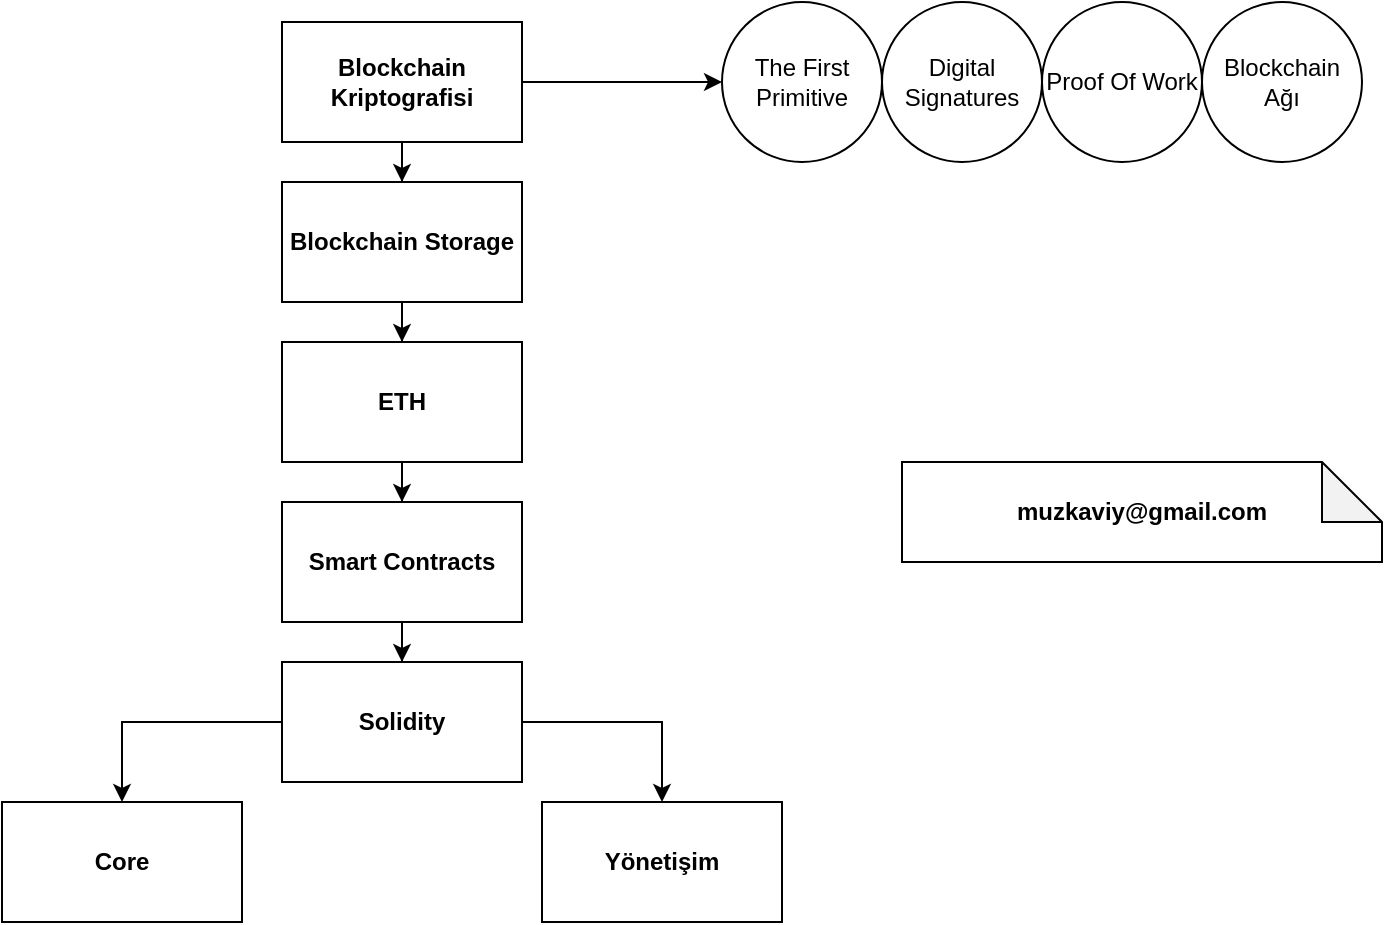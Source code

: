 <mxfile version="21.6.5" type="github">
  <diagram name="Page-1" id="0itKVrN_AsWDyK1SyDOG">
    <mxGraphModel dx="875" dy="489" grid="1" gridSize="10" guides="1" tooltips="1" connect="1" arrows="1" fold="1" page="1" pageScale="1" pageWidth="850" pageHeight="1100" math="0" shadow="0">
      <root>
        <mxCell id="0" />
        <mxCell id="1" parent="0" />
        <mxCell id="Ma2-NL_-oJ0f-h11DivV-5" value="" style="edgeStyle=orthogonalEdgeStyle;rounded=0;orthogonalLoop=1;jettySize=auto;html=1;" edge="1" parent="1" source="Ma2-NL_-oJ0f-h11DivV-1" target="Ma2-NL_-oJ0f-h11DivV-4">
          <mxGeometry relative="1" as="geometry" />
        </mxCell>
        <mxCell id="Ma2-NL_-oJ0f-h11DivV-12" style="edgeStyle=orthogonalEdgeStyle;rounded=0;orthogonalLoop=1;jettySize=auto;html=1;" edge="1" parent="1" source="Ma2-NL_-oJ0f-h11DivV-1">
          <mxGeometry relative="1" as="geometry">
            <mxPoint x="360" y="100" as="targetPoint" />
          </mxGeometry>
        </mxCell>
        <mxCell id="Ma2-NL_-oJ0f-h11DivV-1" value="&lt;b&gt;Blockchain Kriptografisi&lt;/b&gt;" style="rounded=0;whiteSpace=wrap;html=1;" vertex="1" parent="1">
          <mxGeometry x="140" y="70" width="120" height="60" as="geometry" />
        </mxCell>
        <mxCell id="Ma2-NL_-oJ0f-h11DivV-2" value="The First Primitive" style="ellipse;whiteSpace=wrap;html=1;rounded=0;" vertex="1" parent="1">
          <mxGeometry x="360" y="60" width="80" height="80" as="geometry" />
        </mxCell>
        <mxCell id="Ma2-NL_-oJ0f-h11DivV-16" value="" style="edgeStyle=orthogonalEdgeStyle;rounded=0;orthogonalLoop=1;jettySize=auto;html=1;" edge="1" parent="1" source="Ma2-NL_-oJ0f-h11DivV-4" target="Ma2-NL_-oJ0f-h11DivV-15">
          <mxGeometry relative="1" as="geometry" />
        </mxCell>
        <mxCell id="Ma2-NL_-oJ0f-h11DivV-4" value="&lt;b&gt;Blockchain Storage&lt;/b&gt;" style="whiteSpace=wrap;html=1;rounded=0;" vertex="1" parent="1">
          <mxGeometry x="140" y="150" width="120" height="60" as="geometry" />
        </mxCell>
        <mxCell id="Ma2-NL_-oJ0f-h11DivV-6" value="Digital Signatures" style="ellipse;whiteSpace=wrap;html=1;rounded=0;" vertex="1" parent="1">
          <mxGeometry x="440" y="60" width="80" height="80" as="geometry" />
        </mxCell>
        <mxCell id="Ma2-NL_-oJ0f-h11DivV-10" value="Proof Of Work" style="ellipse;whiteSpace=wrap;html=1;rounded=0;" vertex="1" parent="1">
          <mxGeometry x="520" y="60" width="80" height="80" as="geometry" />
        </mxCell>
        <mxCell id="Ma2-NL_-oJ0f-h11DivV-13" value="Blockchain Ağı" style="ellipse;whiteSpace=wrap;html=1;rounded=0;" vertex="1" parent="1">
          <mxGeometry x="600" y="60" width="80" height="80" as="geometry" />
        </mxCell>
        <mxCell id="Ma2-NL_-oJ0f-h11DivV-18" value="" style="edgeStyle=orthogonalEdgeStyle;rounded=0;orthogonalLoop=1;jettySize=auto;html=1;" edge="1" parent="1" source="Ma2-NL_-oJ0f-h11DivV-15" target="Ma2-NL_-oJ0f-h11DivV-17">
          <mxGeometry relative="1" as="geometry" />
        </mxCell>
        <mxCell id="Ma2-NL_-oJ0f-h11DivV-15" value="&lt;b&gt;ETH&lt;/b&gt;" style="whiteSpace=wrap;html=1;rounded=0;" vertex="1" parent="1">
          <mxGeometry x="140" y="230" width="120" height="60" as="geometry" />
        </mxCell>
        <mxCell id="Ma2-NL_-oJ0f-h11DivV-20" value="" style="edgeStyle=orthogonalEdgeStyle;rounded=0;orthogonalLoop=1;jettySize=auto;html=1;" edge="1" parent="1" source="Ma2-NL_-oJ0f-h11DivV-17" target="Ma2-NL_-oJ0f-h11DivV-19">
          <mxGeometry relative="1" as="geometry" />
        </mxCell>
        <mxCell id="Ma2-NL_-oJ0f-h11DivV-17" value="&lt;b&gt;Smart Contracts&lt;/b&gt;" style="whiteSpace=wrap;html=1;rounded=0;" vertex="1" parent="1">
          <mxGeometry x="140" y="310" width="120" height="60" as="geometry" />
        </mxCell>
        <mxCell id="Ma2-NL_-oJ0f-h11DivV-22" value="" style="edgeStyle=orthogonalEdgeStyle;rounded=0;orthogonalLoop=1;jettySize=auto;html=1;" edge="1" parent="1" source="Ma2-NL_-oJ0f-h11DivV-19" target="Ma2-NL_-oJ0f-h11DivV-21">
          <mxGeometry relative="1" as="geometry" />
        </mxCell>
        <mxCell id="Ma2-NL_-oJ0f-h11DivV-24" value="" style="edgeStyle=orthogonalEdgeStyle;rounded=0;orthogonalLoop=1;jettySize=auto;html=1;" edge="1" parent="1" source="Ma2-NL_-oJ0f-h11DivV-19" target="Ma2-NL_-oJ0f-h11DivV-23">
          <mxGeometry relative="1" as="geometry" />
        </mxCell>
        <mxCell id="Ma2-NL_-oJ0f-h11DivV-19" value="&lt;b&gt;Solidity&lt;/b&gt;" style="whiteSpace=wrap;html=1;rounded=0;" vertex="1" parent="1">
          <mxGeometry x="140" y="390" width="120" height="60" as="geometry" />
        </mxCell>
        <mxCell id="Ma2-NL_-oJ0f-h11DivV-21" value="&lt;b&gt;Core&lt;/b&gt;" style="whiteSpace=wrap;html=1;rounded=0;" vertex="1" parent="1">
          <mxGeometry y="460" width="120" height="60" as="geometry" />
        </mxCell>
        <mxCell id="Ma2-NL_-oJ0f-h11DivV-23" value="&lt;b&gt;Yönetişim&lt;/b&gt;" style="whiteSpace=wrap;html=1;rounded=0;" vertex="1" parent="1">
          <mxGeometry x="270" y="460" width="120" height="60" as="geometry" />
        </mxCell>
        <mxCell id="Ma2-NL_-oJ0f-h11DivV-30" value="&lt;b&gt;muzkaviy@gmail.com&lt;/b&gt;" style="shape=note;whiteSpace=wrap;html=1;backgroundOutline=1;darkOpacity=0.05;" vertex="1" parent="1">
          <mxGeometry x="450" y="290" width="240" height="50" as="geometry" />
        </mxCell>
      </root>
    </mxGraphModel>
  </diagram>
</mxfile>
